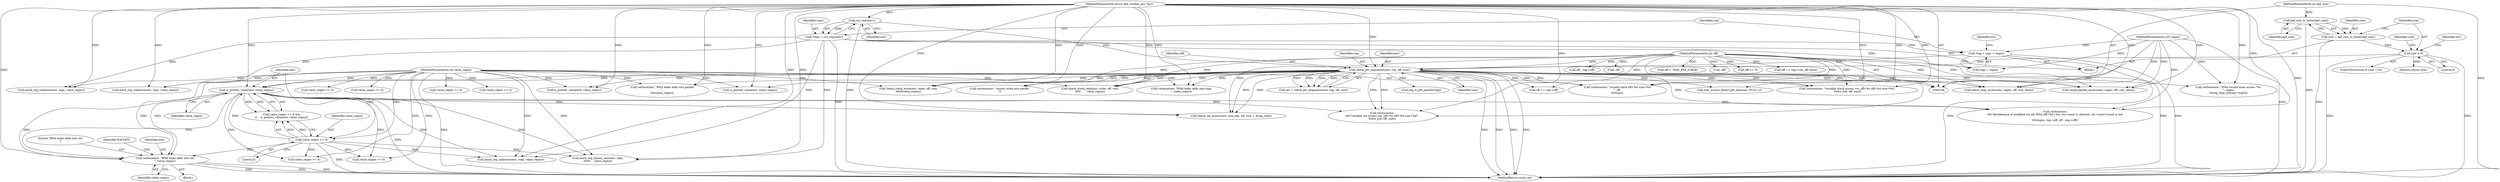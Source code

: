 digraph "0_linux_0c17d1d2c61936401f4702e1846e2c19b200f958_1@pointer" {
"1000238" [label="(Call,verbose(env, \"R%d leaks addr into ctx\n\", value_regno))"];
"1000234" [label="(Call,is_pointer_value(env, value_regno))"];
"1000149" [label="(Call,check_ptr_alignment(env, reg, off, size))"];
"1000124" [label="(Call,cur_regs(env))"];
"1000107" [label="(MethodParameterIn,struct bpf_verifier_env *env)"];
"1000127" [label="(Call,*reg = regs + regno)"];
"1000122" [label="(Call,*regs = cur_regs(env))"];
"1000109" [label="(MethodParameterIn,u32 regno)"];
"1000110" [label="(MethodParameterIn,int off)"];
"1000142" [label="(Call,size < 0)"];
"1000137" [label="(Call,size = bpf_size_to_bytes(bpf_size))"];
"1000139" [label="(Call,bpf_size_to_bytes(bpf_size))"];
"1000111" [label="(MethodParameterIn,int bpf_size)"];
"1000231" [label="(Call,value_regno >= 0)"];
"1000113" [label="(MethodParameterIn,int value_regno)"];
"1000424" [label="(Call,-off)"];
"1000142" [label="(Call,size < 0)"];
"1000183" [label="(Call,verbose(env, \"R%d leaks addr into map\n\", value_regno))"];
"1000297" [label="(Call,check_ctx_access(env, insn_idx, off, size, t, &reg_type))"];
"1000149" [label="(Call,check_ptr_alignment(env, reg, off, size))"];
"1000321" [label="(Call,mark_reg_unknown(env, regs, value_regno))"];
"1000129" [label="(Call,regs + regno)"];
"1000139" [label="(Call,bpf_size_to_bytes(bpf_size))"];
"1000113" [label="(MethodParameterIn,int value_regno)"];
"1000158" [label="(Call,off += reg->off)"];
"1000473" [label="(Call,verbose(env, \"cannot write into packet\n\"))"];
"1000111" [label="(MethodParameterIn,int bpf_size)"];
"1000232" [label="(Identifier,value_regno)"];
"1000468" [label="(Call,may_access_direct_pkt_data(env, NULL, t))"];
"1000114" [label="(Block,)"];
"1000381" [label="(Call,verbose(env, \"variable stack access var_off=%s off=%d size=%d\",\n\t\t\t\ttn_buf, off, size))"];
"1000286" [label="(Call,verbose(env,\n\t\t\t\t\"variable ctx access var_off=%s off=%d size=%d\",\n\t\t\t\ttn_buf, off, size))"];
"1000524" [label="(Call,verbose(env, \"R%d invalid mem access '%s'\n\", regno,\n\t\t\treg_type_str[reg->type]))"];
"1000545" [label="(Call,value_regno >= 0)"];
"1000235" [label="(Identifier,env)"];
"1000580" [label="(MethodReturn,static int)"];
"1000244" [label="(Identifier,EACCES)"];
"1000451" [label="(Call,check_stack_read(env, state, off, size,\n\t\t\t\t\t       value_regno))"];
"1000518" [label="(Call,mark_reg_unknown(env, regs, value_regno))"];
"1000488" [label="(Call,is_pointer_value(env, value_regno))"];
"1000125" [label="(Identifier,env)"];
"1000402" [label="(Call,off < -MAX_BPF_STACK)"];
"1000230" [label="(Call,value_regno >= 0 &&\n\t\t    is_pointer_value(env, value_regno))"];
"1000515" [label="(Call,value_regno >= 0)"];
"1000143" [label="(Identifier,size)"];
"1000434" [label="(Call,-off)"];
"1000326" [label="(Call,mark_reg_known_zero(env, regs,\n\t\t\t\t\t\t    value_regno))"];
"1000122" [label="(Call,*regs = cur_regs(env))"];
"1000399" [label="(Call,off >= 0)"];
"1000140" [label="(Identifier,bpf_size)"];
"1000144" [label="(Literal,0)"];
"1000206" [label="(Call,value_regno >= 0)"];
"1000240" [label="(Literal,\"R%d leaks addr into ctx\n\")"];
"1000241" [label="(Identifier,value_regno)"];
"1000237" [label="(Block,)"];
"1000313" [label="(Call,value_regno >= 0)"];
"1000147" [label="(Call,err = check_ptr_alignment(env, reg, off, size))"];
"1000390" [label="(Call,off += reg->var_off.value)"];
"1000141" [label="(ControlStructure,if (size < 0))"];
"1000442" [label="(Call,check_stack_write(env, state, off, size,\n\t\t\t\t\t\tvalue_regno))"];
"1000110" [label="(MethodParameterIn,int off)"];
"1000150" [label="(Identifier,env)"];
"1000176" [label="(Call,value_regno >= 0)"];
"1000236" [label="(Identifier,value_regno)"];
"1000407" [label="(Call,verbose(env, \"invalid stack off=%d size=%d\n\", off,\n\t\t\t\tsize))"];
"1000135" [label="(Identifier,err)"];
"1000124" [label="(Call,cur_regs(env))"];
"1000128" [label="(Identifier,reg)"];
"1000209" [label="(Call,mark_reg_unknown(env, regs, value_regno))"];
"1000123" [label="(Identifier,regs)"];
"1000233" [label="(Literal,0)"];
"1000485" [label="(Call,value_regno >= 0)"];
"1000107" [label="(MethodParameterIn,struct bpf_verifier_env *env)"];
"1000192" [label="(Call,check_map_access(env, regno, off, size, false))"];
"1000109" [label="(MethodParameterIn,u32 regno)"];
"1000152" [label="(Identifier,off)"];
"1000231" [label="(Call,value_regno >= 0)"];
"1000138" [label="(Identifier,size)"];
"1000492" [label="(Call,verbose(env, \"R%d leaks addr into packet\n\",\n\t\t\t\tvalue_regno))"];
"1000238" [label="(Call,verbose(env, \"R%d leaks addr into ctx\n\", value_regno))"];
"1000127" [label="(Call,*reg = regs + regno)"];
"1000501" [label="(Call,check_packet_access(env, regno, off, size, false))"];
"1000257" [label="(Call,off - reg->off)"];
"1000250" [label="(Call,verbose(env,\n\t\t\t\t\"dereference of modified ctx ptr R%d off=%d+%d, ctx+const is allowed, ctx+const+const is not\n\",\n\t\t\t\tregno, reg->off, off - reg->off))"];
"1000234" [label="(Call,is_pointer_value(env, value_regno))"];
"1000239" [label="(Identifier,env)"];
"1000179" [label="(Call,is_pointer_value(env, value_regno))"];
"1000137" [label="(Call,size = bpf_size_to_bytes(bpf_size))"];
"1000146" [label="(Identifier,size)"];
"1000148" [label="(Identifier,err)"];
"1000153" [label="(Identifier,size)"];
"1000459" [label="(Call,reg_is_pkt_pointer(reg))"];
"1000145" [label="(Return,return size;)"];
"1000151" [label="(Identifier,reg)"];
"1000238" -> "1000237"  [label="AST: "];
"1000238" -> "1000241"  [label="CFG: "];
"1000239" -> "1000238"  [label="AST: "];
"1000240" -> "1000238"  [label="AST: "];
"1000241" -> "1000238"  [label="AST: "];
"1000244" -> "1000238"  [label="CFG: "];
"1000238" -> "1000580"  [label="DDG: "];
"1000238" -> "1000580"  [label="DDG: "];
"1000238" -> "1000580"  [label="DDG: "];
"1000234" -> "1000238"  [label="DDG: "];
"1000234" -> "1000238"  [label="DDG: "];
"1000149" -> "1000238"  [label="DDG: "];
"1000107" -> "1000238"  [label="DDG: "];
"1000231" -> "1000238"  [label="DDG: "];
"1000113" -> "1000238"  [label="DDG: "];
"1000234" -> "1000230"  [label="AST: "];
"1000234" -> "1000236"  [label="CFG: "];
"1000235" -> "1000234"  [label="AST: "];
"1000236" -> "1000234"  [label="AST: "];
"1000230" -> "1000234"  [label="CFG: "];
"1000234" -> "1000580"  [label="DDG: "];
"1000234" -> "1000230"  [label="DDG: "];
"1000234" -> "1000230"  [label="DDG: "];
"1000149" -> "1000234"  [label="DDG: "];
"1000107" -> "1000234"  [label="DDG: "];
"1000231" -> "1000234"  [label="DDG: "];
"1000113" -> "1000234"  [label="DDG: "];
"1000234" -> "1000250"  [label="DDG: "];
"1000234" -> "1000286"  [label="DDG: "];
"1000234" -> "1000297"  [label="DDG: "];
"1000234" -> "1000313"  [label="DDG: "];
"1000234" -> "1000321"  [label="DDG: "];
"1000234" -> "1000326"  [label="DDG: "];
"1000234" -> "1000545"  [label="DDG: "];
"1000149" -> "1000147"  [label="AST: "];
"1000149" -> "1000153"  [label="CFG: "];
"1000150" -> "1000149"  [label="AST: "];
"1000151" -> "1000149"  [label="AST: "];
"1000152" -> "1000149"  [label="AST: "];
"1000153" -> "1000149"  [label="AST: "];
"1000147" -> "1000149"  [label="CFG: "];
"1000149" -> "1000580"  [label="DDG: "];
"1000149" -> "1000580"  [label="DDG: "];
"1000149" -> "1000580"  [label="DDG: "];
"1000149" -> "1000580"  [label="DDG: "];
"1000149" -> "1000147"  [label="DDG: "];
"1000149" -> "1000147"  [label="DDG: "];
"1000149" -> "1000147"  [label="DDG: "];
"1000149" -> "1000147"  [label="DDG: "];
"1000124" -> "1000149"  [label="DDG: "];
"1000107" -> "1000149"  [label="DDG: "];
"1000127" -> "1000149"  [label="DDG: "];
"1000110" -> "1000149"  [label="DDG: "];
"1000142" -> "1000149"  [label="DDG: "];
"1000149" -> "1000158"  [label="DDG: "];
"1000149" -> "1000179"  [label="DDG: "];
"1000149" -> "1000183"  [label="DDG: "];
"1000149" -> "1000192"  [label="DDG: "];
"1000149" -> "1000192"  [label="DDG: "];
"1000149" -> "1000250"  [label="DDG: "];
"1000149" -> "1000286"  [label="DDG: "];
"1000149" -> "1000286"  [label="DDG: "];
"1000149" -> "1000297"  [label="DDG: "];
"1000149" -> "1000297"  [label="DDG: "];
"1000149" -> "1000381"  [label="DDG: "];
"1000149" -> "1000381"  [label="DDG: "];
"1000149" -> "1000407"  [label="DDG: "];
"1000149" -> "1000407"  [label="DDG: "];
"1000149" -> "1000442"  [label="DDG: "];
"1000149" -> "1000442"  [label="DDG: "];
"1000149" -> "1000451"  [label="DDG: "];
"1000149" -> "1000451"  [label="DDG: "];
"1000149" -> "1000459"  [label="DDG: "];
"1000149" -> "1000468"  [label="DDG: "];
"1000149" -> "1000473"  [label="DDG: "];
"1000149" -> "1000488"  [label="DDG: "];
"1000149" -> "1000492"  [label="DDG: "];
"1000149" -> "1000501"  [label="DDG: "];
"1000149" -> "1000501"  [label="DDG: "];
"1000149" -> "1000524"  [label="DDG: "];
"1000124" -> "1000122"  [label="AST: "];
"1000124" -> "1000125"  [label="CFG: "];
"1000125" -> "1000124"  [label="AST: "];
"1000122" -> "1000124"  [label="CFG: "];
"1000124" -> "1000580"  [label="DDG: "];
"1000124" -> "1000122"  [label="DDG: "];
"1000107" -> "1000124"  [label="DDG: "];
"1000107" -> "1000106"  [label="AST: "];
"1000107" -> "1000580"  [label="DDG: "];
"1000107" -> "1000179"  [label="DDG: "];
"1000107" -> "1000183"  [label="DDG: "];
"1000107" -> "1000192"  [label="DDG: "];
"1000107" -> "1000209"  [label="DDG: "];
"1000107" -> "1000250"  [label="DDG: "];
"1000107" -> "1000286"  [label="DDG: "];
"1000107" -> "1000297"  [label="DDG: "];
"1000107" -> "1000321"  [label="DDG: "];
"1000107" -> "1000326"  [label="DDG: "];
"1000107" -> "1000381"  [label="DDG: "];
"1000107" -> "1000407"  [label="DDG: "];
"1000107" -> "1000442"  [label="DDG: "];
"1000107" -> "1000451"  [label="DDG: "];
"1000107" -> "1000468"  [label="DDG: "];
"1000107" -> "1000473"  [label="DDG: "];
"1000107" -> "1000488"  [label="DDG: "];
"1000107" -> "1000492"  [label="DDG: "];
"1000107" -> "1000501"  [label="DDG: "];
"1000107" -> "1000518"  [label="DDG: "];
"1000107" -> "1000524"  [label="DDG: "];
"1000127" -> "1000114"  [label="AST: "];
"1000127" -> "1000129"  [label="CFG: "];
"1000128" -> "1000127"  [label="AST: "];
"1000129" -> "1000127"  [label="AST: "];
"1000135" -> "1000127"  [label="CFG: "];
"1000127" -> "1000580"  [label="DDG: "];
"1000127" -> "1000580"  [label="DDG: "];
"1000122" -> "1000127"  [label="DDG: "];
"1000109" -> "1000127"  [label="DDG: "];
"1000122" -> "1000114"  [label="AST: "];
"1000123" -> "1000122"  [label="AST: "];
"1000128" -> "1000122"  [label="CFG: "];
"1000122" -> "1000580"  [label="DDG: "];
"1000122" -> "1000129"  [label="DDG: "];
"1000122" -> "1000209"  [label="DDG: "];
"1000122" -> "1000321"  [label="DDG: "];
"1000122" -> "1000326"  [label="DDG: "];
"1000122" -> "1000518"  [label="DDG: "];
"1000109" -> "1000106"  [label="AST: "];
"1000109" -> "1000580"  [label="DDG: "];
"1000109" -> "1000129"  [label="DDG: "];
"1000109" -> "1000192"  [label="DDG: "];
"1000109" -> "1000250"  [label="DDG: "];
"1000109" -> "1000501"  [label="DDG: "];
"1000109" -> "1000524"  [label="DDG: "];
"1000110" -> "1000106"  [label="AST: "];
"1000110" -> "1000580"  [label="DDG: "];
"1000110" -> "1000158"  [label="DDG: "];
"1000110" -> "1000192"  [label="DDG: "];
"1000110" -> "1000257"  [label="DDG: "];
"1000110" -> "1000286"  [label="DDG: "];
"1000110" -> "1000297"  [label="DDG: "];
"1000110" -> "1000381"  [label="DDG: "];
"1000110" -> "1000390"  [label="DDG: "];
"1000110" -> "1000399"  [label="DDG: "];
"1000110" -> "1000402"  [label="DDG: "];
"1000110" -> "1000407"  [label="DDG: "];
"1000110" -> "1000424"  [label="DDG: "];
"1000110" -> "1000434"  [label="DDG: "];
"1000110" -> "1000442"  [label="DDG: "];
"1000110" -> "1000451"  [label="DDG: "];
"1000110" -> "1000501"  [label="DDG: "];
"1000142" -> "1000141"  [label="AST: "];
"1000142" -> "1000144"  [label="CFG: "];
"1000143" -> "1000142"  [label="AST: "];
"1000144" -> "1000142"  [label="AST: "];
"1000146" -> "1000142"  [label="CFG: "];
"1000148" -> "1000142"  [label="CFG: "];
"1000142" -> "1000580"  [label="DDG: "];
"1000142" -> "1000580"  [label="DDG: "];
"1000137" -> "1000142"  [label="DDG: "];
"1000142" -> "1000145"  [label="DDG: "];
"1000137" -> "1000114"  [label="AST: "];
"1000137" -> "1000139"  [label="CFG: "];
"1000138" -> "1000137"  [label="AST: "];
"1000139" -> "1000137"  [label="AST: "];
"1000143" -> "1000137"  [label="CFG: "];
"1000137" -> "1000580"  [label="DDG: "];
"1000139" -> "1000137"  [label="DDG: "];
"1000139" -> "1000140"  [label="CFG: "];
"1000140" -> "1000139"  [label="AST: "];
"1000139" -> "1000580"  [label="DDG: "];
"1000111" -> "1000139"  [label="DDG: "];
"1000111" -> "1000106"  [label="AST: "];
"1000111" -> "1000580"  [label="DDG: "];
"1000231" -> "1000230"  [label="AST: "];
"1000231" -> "1000233"  [label="CFG: "];
"1000232" -> "1000231"  [label="AST: "];
"1000233" -> "1000231"  [label="AST: "];
"1000235" -> "1000231"  [label="CFG: "];
"1000230" -> "1000231"  [label="CFG: "];
"1000231" -> "1000580"  [label="DDG: "];
"1000231" -> "1000230"  [label="DDG: "];
"1000231" -> "1000230"  [label="DDG: "];
"1000113" -> "1000231"  [label="DDG: "];
"1000231" -> "1000313"  [label="DDG: "];
"1000231" -> "1000321"  [label="DDG: "];
"1000231" -> "1000326"  [label="DDG: "];
"1000231" -> "1000545"  [label="DDG: "];
"1000113" -> "1000106"  [label="AST: "];
"1000113" -> "1000580"  [label="DDG: "];
"1000113" -> "1000176"  [label="DDG: "];
"1000113" -> "1000179"  [label="DDG: "];
"1000113" -> "1000183"  [label="DDG: "];
"1000113" -> "1000206"  [label="DDG: "];
"1000113" -> "1000209"  [label="DDG: "];
"1000113" -> "1000313"  [label="DDG: "];
"1000113" -> "1000321"  [label="DDG: "];
"1000113" -> "1000326"  [label="DDG: "];
"1000113" -> "1000442"  [label="DDG: "];
"1000113" -> "1000451"  [label="DDG: "];
"1000113" -> "1000485"  [label="DDG: "];
"1000113" -> "1000488"  [label="DDG: "];
"1000113" -> "1000492"  [label="DDG: "];
"1000113" -> "1000515"  [label="DDG: "];
"1000113" -> "1000518"  [label="DDG: "];
"1000113" -> "1000545"  [label="DDG: "];
}
